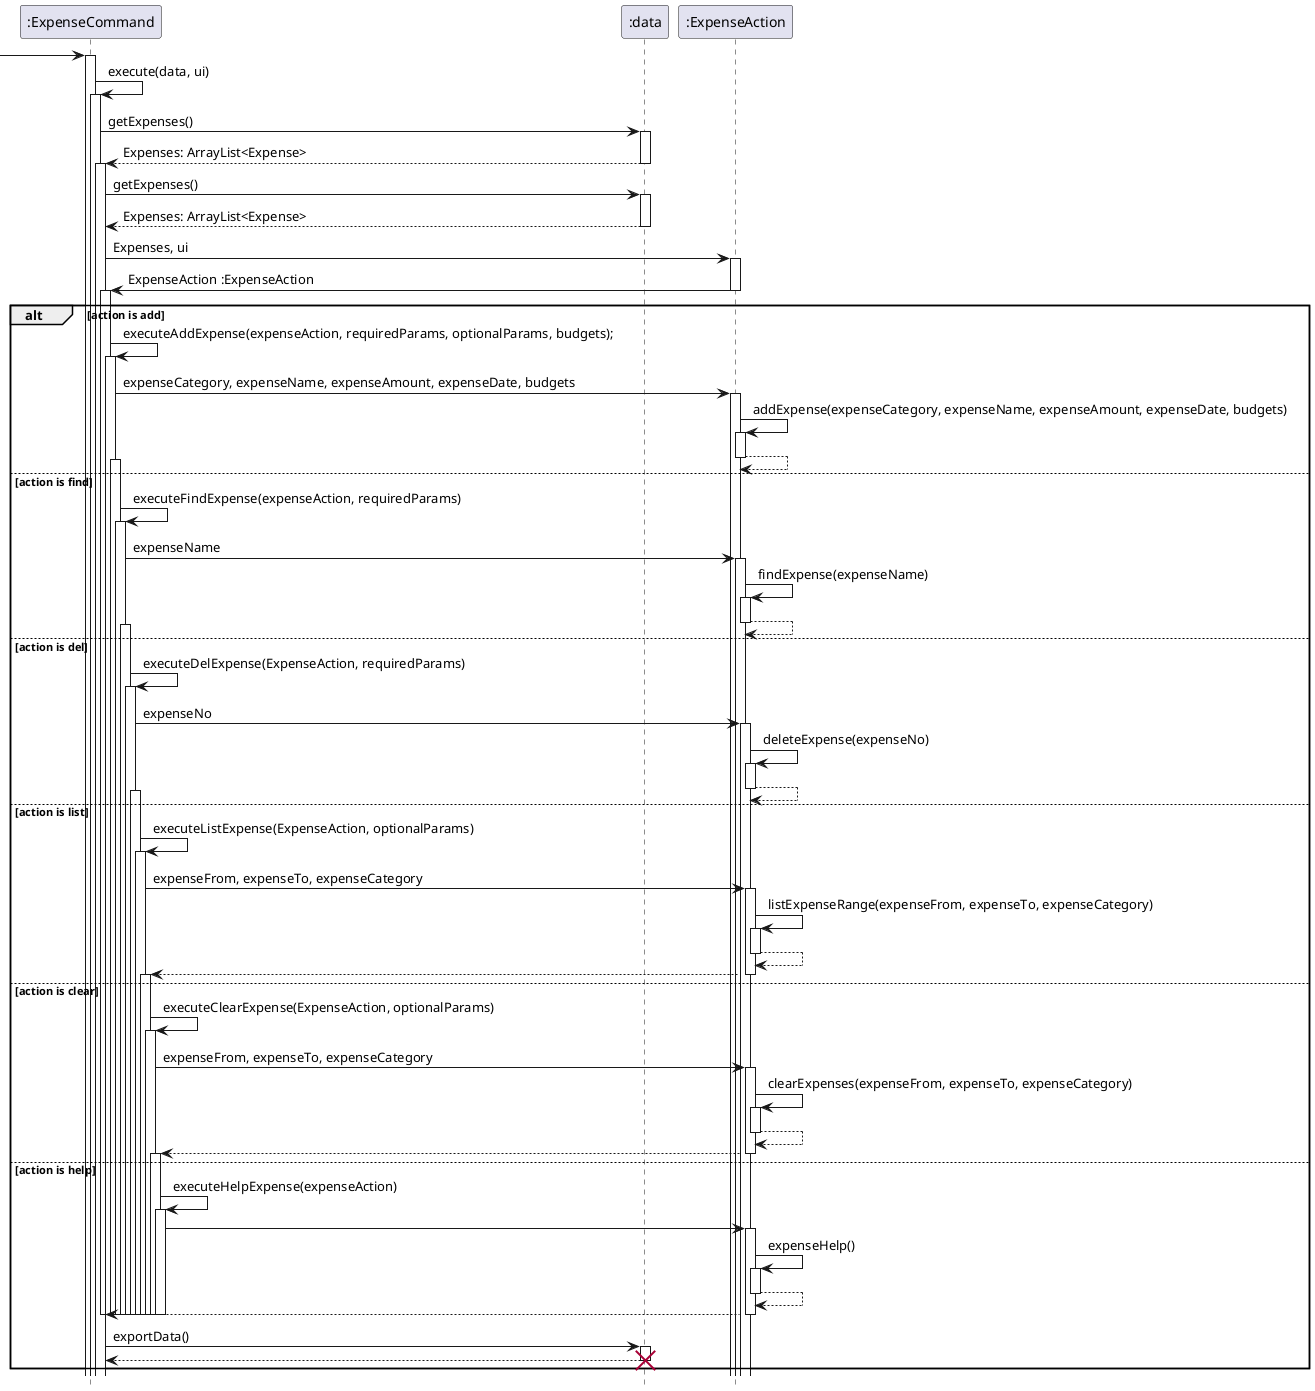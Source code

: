 @startuml

hide footbox

 -> ":ExpenseCommand":

activate ":ExpenseCommand"
":ExpenseCommand" -> ":ExpenseCommand": execute(data, ui)
activate  ":ExpenseCommand"
":ExpenseCommand" -> ":data": getExpenses()
activate ":data"
return Expenses: ArrayList<Expense>
deactivate ":data"

activate  ":ExpenseCommand"
":ExpenseCommand" -> ":data": getExpenses()
activate ":data"
return Expenses: ArrayList<Expense>



":ExpenseCommand" -> ":ExpenseAction" : Expenses, ui
activate ":ExpenseAction"
":ExpenseAction" -> ":ExpenseCommand" : ExpenseAction :ExpenseAction
deactivate ":ExpenseAction"


alt action is add
activate  ":ExpenseCommand"
":ExpenseCommand" -> ":ExpenseCommand": executeAddExpense(expenseAction, requiredParams, optionalParams, budgets);
activate ":ExpenseCommand"

":ExpenseCommand" -> ":ExpenseAction" : expenseCategory, expenseName, expenseAmount, expenseDate, budgets
activate ":ExpenseAction"
":ExpenseAction" -> ":ExpenseAction" : addExpense(expenseCategory, expenseName, expenseAmount, expenseDate, budgets)
activate ":ExpenseAction"
return


else action is find
activate  ":ExpenseCommand"
":ExpenseCommand" -> ":ExpenseCommand": executeFindExpense(expenseAction, requiredParams)
activate ":ExpenseCommand"
":ExpenseCommand" -> ":ExpenseAction" : expenseName
activate ":ExpenseAction"
":ExpenseAction" -> ":ExpenseAction" : findExpense(expenseName)
activate ":ExpenseAction"
return


else action is del
activate  ":ExpenseCommand"
":ExpenseCommand" -> ":ExpenseCommand": executeDelExpense(ExpenseAction, requiredParams)
activate ":ExpenseCommand"
":ExpenseCommand" -> ":ExpenseAction" : expenseNo
activate ":ExpenseAction"
":ExpenseAction" -> ":ExpenseAction" : deleteExpense(expenseNo)
activate ":ExpenseAction"
return

else action is list
activate  ":ExpenseCommand"
":ExpenseCommand" -> ":ExpenseCommand": executeListExpense(ExpenseAction, optionalParams)
activate ":ExpenseCommand"
":ExpenseCommand" -> ":ExpenseAction" : expenseFrom, expenseTo, expenseCategory
activate ":ExpenseAction"
":ExpenseAction" -> ":ExpenseAction" : listExpenseRange(expenseFrom, expenseTo, expenseCategory)
activate ":ExpenseAction"
return
return


else action is clear
activate  ":ExpenseCommand"
":ExpenseCommand" -> ":ExpenseCommand": executeClearExpense(ExpenseAction, optionalParams)
activate ":ExpenseCommand"
":ExpenseCommand" -> ":ExpenseAction" : expenseFrom, expenseTo, expenseCategory
activate ":ExpenseAction"
":ExpenseAction" -> ":ExpenseAction" : clearExpenses(expenseFrom, expenseTo, expenseCategory)
activate ":ExpenseAction"
return
return


else action is help
activate  ":ExpenseCommand"
":ExpenseCommand" -> ":ExpenseCommand": executeHelpExpense(expenseAction)
activate ":ExpenseCommand"
":ExpenseCommand" -> ":ExpenseAction"
activate ":ExpenseAction"
":ExpenseAction" -> ":ExpenseAction" : expenseHelp()
activate ":ExpenseAction"
return
return


deactivate ":ExpenseCommand"
deactivate ":ExpenseCommand"
deactivate ":ExpenseCommand"
deactivate ":ExpenseCommand"
deactivate ":ExpenseCommand"
deactivate ":ExpenseCommand"
deactivate ":ExpenseCommand"
deactivate ":ExpenseCommand"
deactivate ":ExpenseCommand"
deactivate ":ExpenseCommand"
deactivate ":ExpenseCommand"
deactivate ":ExpenseCommand"


":ExpenseCommand" -> ":data": exportData()
activate ":data"
return

deactivate ":data"
destroy ":data"


end



@enduml